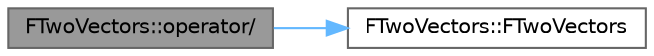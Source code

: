 digraph "FTwoVectors::operator/"
{
 // INTERACTIVE_SVG=YES
 // LATEX_PDF_SIZE
  bgcolor="transparent";
  edge [fontname=Helvetica,fontsize=10,labelfontname=Helvetica,labelfontsize=10];
  node [fontname=Helvetica,fontsize=10,shape=box,height=0.2,width=0.4];
  rankdir="LR";
  Node1 [id="Node000001",label="FTwoVectors::operator/",height=0.2,width=0.4,color="gray40", fillcolor="grey60", style="filled", fontcolor="black",tooltip="Gets result of dividing pair of vectors."];
  Node1 -> Node2 [id="edge1_Node000001_Node000002",color="steelblue1",style="solid",tooltip=" "];
  Node2 [id="Node000002",label="FTwoVectors::FTwoVectors",height=0.2,width=0.4,color="grey40", fillcolor="white", style="filled",URL="$d4/d42/structFTwoVectors.html#afdc3162f09f1e42dc0eca934b7357119",tooltip="Default constructor."];
}
